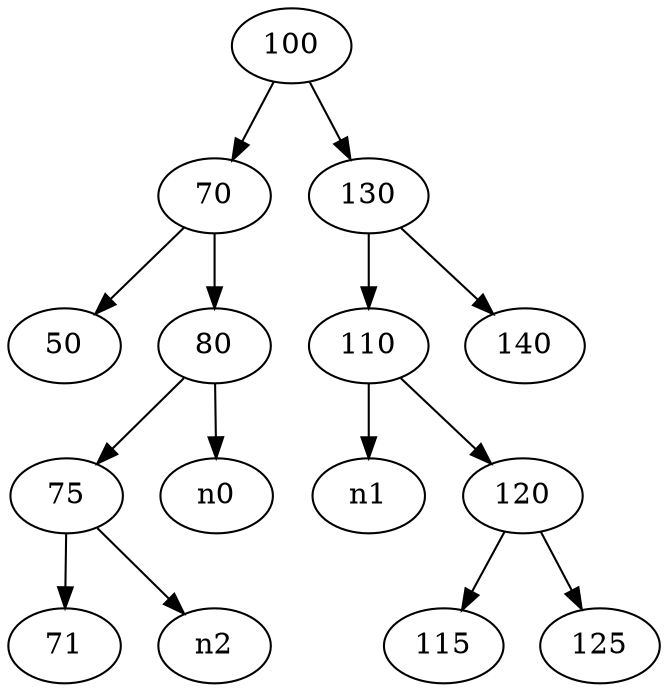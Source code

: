 digraph G{
100->70
100->130
70->50
70->80
130->110
130->140
80->75
80->n0
110->n1
110->120
75->71
75->n2
120->115
120->125
}
